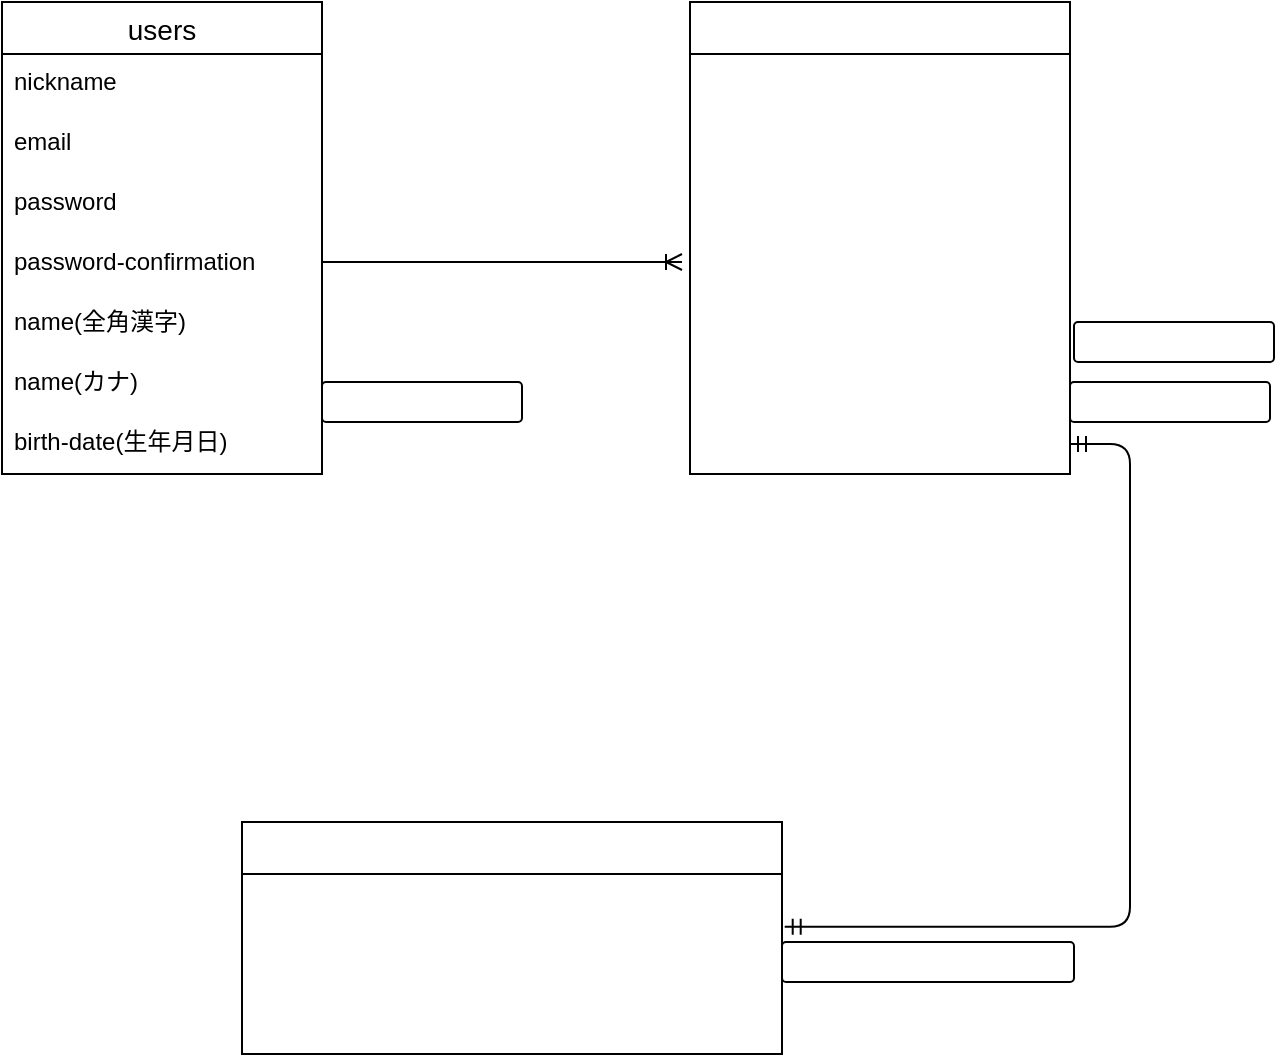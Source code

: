 <mxfile>
    <diagram id="aYljM99EKkIuXbgFeaP6" name="ページ1">
        <mxGraphModel dx="856" dy="687" grid="1" gridSize="10" guides="1" tooltips="1" connect="1" arrows="1" fold="1" page="1" pageScale="1" pageWidth="827" pageHeight="1169" math="0" shadow="0">
            <root>
                <mxCell id="0"/>
                <mxCell id="1" parent="0"/>
                <mxCell id="69" value="users" style="swimlane;fontStyle=0;childLayout=stackLayout;horizontal=1;startSize=26;horizontalStack=0;resizeParent=1;resizeParentMax=0;resizeLast=0;collapsible=1;marginBottom=0;align=center;fontSize=14;" vertex="1" parent="1">
                    <mxGeometry x="70" y="30" width="160" height="236" as="geometry"/>
                </mxCell>
                <mxCell id="70" value="nickname  " style="text;strokeColor=none;fillColor=none;spacingLeft=4;spacingRight=4;overflow=hidden;rotatable=0;points=[[0,0.5],[1,0.5]];portConstraint=eastwest;fontSize=12;" vertex="1" parent="69">
                    <mxGeometry y="26" width="160" height="30" as="geometry"/>
                </mxCell>
                <mxCell id="71" value="email" style="text;strokeColor=none;fillColor=none;spacingLeft=4;spacingRight=4;overflow=hidden;rotatable=0;points=[[0,0.5],[1,0.5]];portConstraint=eastwest;fontSize=12;" vertex="1" parent="69">
                    <mxGeometry y="56" width="160" height="30" as="geometry"/>
                </mxCell>
                <mxCell id="72" value="password" style="text;strokeColor=none;fillColor=none;spacingLeft=4;spacingRight=4;overflow=hidden;rotatable=0;points=[[0,0.5],[1,0.5]];portConstraint=eastwest;fontSize=12;" vertex="1" parent="69">
                    <mxGeometry y="86" width="160" height="30" as="geometry"/>
                </mxCell>
                <mxCell id="73" value="password-confirmation" style="text;spacingLeft=4;spacingRight=4;overflow=hidden;rotatable=0;points=[[0,0.5],[1,0.5]];portConstraint=eastwest;fontSize=12;" vertex="1" parent="69">
                    <mxGeometry y="116" width="160" height="30" as="geometry"/>
                </mxCell>
                <mxCell id="74" value="name(全角漢字)" style="text;strokeColor=none;fillColor=none;spacingLeft=4;spacingRight=4;overflow=hidden;rotatable=0;points=[[0,0.5],[1,0.5]];portConstraint=eastwest;fontSize=12;" vertex="1" parent="69">
                    <mxGeometry y="146" width="160" height="30" as="geometry"/>
                </mxCell>
                <mxCell id="75" value="name(カナ)" style="text;strokeColor=none;fillColor=none;spacingLeft=4;spacingRight=4;overflow=hidden;rotatable=0;points=[[0,0.5],[1,0.5]];portConstraint=eastwest;fontSize=12;" vertex="1" parent="69">
                    <mxGeometry y="176" width="160" height="30" as="geometry"/>
                </mxCell>
                <mxCell id="78" value="birth-date(生年月日)" style="text;strokeColor=none;fillColor=none;spacingLeft=4;spacingRight=4;overflow=hidden;rotatable=0;points=[[0,0.5],[1,0.5]];portConstraint=eastwest;fontSize=12;" vertex="1" parent="69">
                    <mxGeometry y="206" width="160" height="30" as="geometry"/>
                </mxCell>
                <mxCell id="79" value="items" style="swimlane;fontStyle=0;childLayout=stackLayout;horizontal=1;startSize=26;horizontalStack=0;resizeParent=1;resizeParentMax=0;resizeLast=0;collapsible=1;marginBottom=0;align=center;fontSize=14;fontColor=#FFFFFF;" vertex="1" parent="1">
                    <mxGeometry x="414" y="30" width="190" height="236" as="geometry"/>
                </mxCell>
                <mxCell id="80" value="user_id" style="text;strokeColor=none;fillColor=none;spacingLeft=4;spacingRight=4;overflow=hidden;rotatable=0;points=[[0,0.5],[1,0.5]];portConstraint=eastwest;fontSize=12;fontColor=#FFFFFF;" vertex="1" parent="79">
                    <mxGeometry y="26" width="190" height="30" as="geometry"/>
                </mxCell>
                <mxCell id="81" value="image" style="text;strokeColor=none;fillColor=none;spacingLeft=4;spacingRight=4;overflow=hidden;rotatable=0;points=[[0,0.5],[1,0.5]];portConstraint=eastwest;fontSize=12;fontColor=#FFFFFF;" vertex="1" parent="79">
                    <mxGeometry y="56" width="190" height="30" as="geometry"/>
                </mxCell>
                <mxCell id="82" value="product-name" style="text;strokeColor=none;fillColor=none;spacingLeft=4;spacingRight=4;overflow=hidden;rotatable=0;points=[[0,0.5],[1,0.5]];portConstraint=eastwest;fontSize=12;fontColor=#FFFFFF;" vertex="1" parent="79">
                    <mxGeometry y="86" width="190" height="30" as="geometry"/>
                </mxCell>
                <mxCell id="83" value="product-name(商品の状態など)" style="text;strokeColor=none;fillColor=none;spacingLeft=4;spacingRight=4;overflow=hidden;rotatable=0;points=[[0,0.5],[1,0.5]];portConstraint=eastwest;fontSize=12;fontColor=#FFFFFF;" vertex="1" parent="79">
                    <mxGeometry y="116" width="190" height="30" as="geometry"/>
                </mxCell>
                <mxCell id="84" value="product-delivery" style="text;strokeColor=none;fillColor=none;spacingLeft=4;spacingRight=4;overflow=hidden;rotatable=0;points=[[0,0.5],[1,0.5]];portConstraint=eastwest;fontSize=12;fontColor=#FFFFFF;" vertex="1" parent="79">
                    <mxGeometry y="146" width="190" height="30" as="geometry"/>
                </mxCell>
                <mxCell id="85" value="product-price" style="text;strokeColor=none;fillColor=none;spacingLeft=4;spacingRight=4;overflow=hidden;rotatable=0;points=[[0,0.5],[1,0.5]];portConstraint=eastwest;fontSize=12;fontColor=#FFFFFF;" vertex="1" parent="79">
                    <mxGeometry y="176" width="190" height="30" as="geometry"/>
                </mxCell>
                <mxCell id="86" value="product-content(商品説明)" style="text;strokeColor=none;fillColor=none;spacingLeft=4;spacingRight=4;overflow=hidden;rotatable=0;points=[[0,0.5],[1,0.5]];portConstraint=eastwest;fontSize=12;fontColor=#FFFFFF;" vertex="1" parent="79">
                    <mxGeometry y="206" width="190" height="30" as="geometry"/>
                </mxCell>
                <mxCell id="89" value="" style="edgeStyle=entityRelationEdgeStyle;fontSize=12;html=1;endArrow=ERoneToMany;fontColor=#FFFFFF;" edge="1" parent="1">
                    <mxGeometry width="100" height="100" relative="1" as="geometry">
                        <mxPoint x="230" y="160" as="sourcePoint"/>
                        <mxPoint x="410" y="160" as="targetPoint"/>
                    </mxGeometry>
                </mxCell>
                <mxCell id="90" value="buies" style="swimlane;fontStyle=0;childLayout=stackLayout;horizontal=1;startSize=26;horizontalStack=0;resizeParent=1;resizeParentMax=0;resizeLast=0;collapsible=1;marginBottom=0;align=center;fontSize=14;fontColor=#FFFFFF;" vertex="1" parent="1">
                    <mxGeometry x="190" y="440" width="270" height="116" as="geometry"/>
                </mxCell>
                <mxCell id="92" value="credit-card-info" style="text;strokeColor=none;fillColor=none;spacingLeft=4;spacingRight=4;overflow=hidden;rotatable=0;points=[[0,0.5],[1,0.5]];portConstraint=eastwest;fontSize=12;fontColor=#FFFFFF;" vertex="1" parent="90">
                    <mxGeometry y="26" width="270" height="30" as="geometry"/>
                </mxCell>
                <mxCell id="93" value="delivery-country" style="text;strokeColor=none;fillColor=none;spacingLeft=4;spacingRight=4;overflow=hidden;rotatable=0;points=[[0,0.5],[1,0.5]];portConstraint=eastwest;fontSize=12;fontColor=#FFFFFF;" vertex="1" parent="90">
                    <mxGeometry y="56" width="270" height="30" as="geometry"/>
                </mxCell>
                <mxCell id="94" value="telephone-number" style="text;strokeColor=none;fillColor=none;spacingLeft=4;spacingRight=4;overflow=hidden;rotatable=0;points=[[0,0.5],[1,0.5]];portConstraint=eastwest;fontSize=12;fontColor=#FFFFFF;" vertex="1" parent="90">
                    <mxGeometry y="86" width="270" height="30" as="geometry"/>
                </mxCell>
                <mxCell id="95" value="" style="edgeStyle=entityRelationEdgeStyle;fontSize=12;html=1;endArrow=ERmandOne;startArrow=ERmandOne;fontColor=#FFFFFF;exitX=1.005;exitY=0.878;exitDx=0;exitDy=0;exitPerimeter=0;" edge="1" parent="1" source="92" target="86">
                    <mxGeometry width="100" height="100" relative="1" as="geometry">
                        <mxPoint x="470" y="490" as="sourcePoint"/>
                        <mxPoint x="510" y="280" as="targetPoint"/>
                    </mxGeometry>
                </mxCell>
                <mxCell id="96" value="berongs_to :items" style="rounded=1;arcSize=10;whiteSpace=wrap;html=1;align=center;fontColor=#FFFFFF;" vertex="1" parent="1">
                    <mxGeometry x="460" y="500" width="146" height="20" as="geometry"/>
                </mxCell>
                <mxCell id="101" value="has_one :buy" style="rounded=1;arcSize=10;whiteSpace=wrap;html=1;align=center;fontColor=#FFFFFF;" vertex="1" parent="1">
                    <mxGeometry x="604" y="220" width="100" height="20" as="geometry"/>
                </mxCell>
                <mxCell id="102" value="belongs_to :user" style="rounded=1;arcSize=10;whiteSpace=wrap;html=1;align=center;fontColor=#FFFFFF;" vertex="1" parent="1">
                    <mxGeometry x="606" y="190" width="100" height="20" as="geometry"/>
                </mxCell>
                <mxCell id="103" value="has_many :items" style="rounded=1;arcSize=10;whiteSpace=wrap;html=1;align=center;fontColor=#FFFFFF;" vertex="1" parent="1">
                    <mxGeometry x="230" y="220" width="100" height="20" as="geometry"/>
                </mxCell>
            </root>
        </mxGraphModel>
    </diagram>
</mxfile>